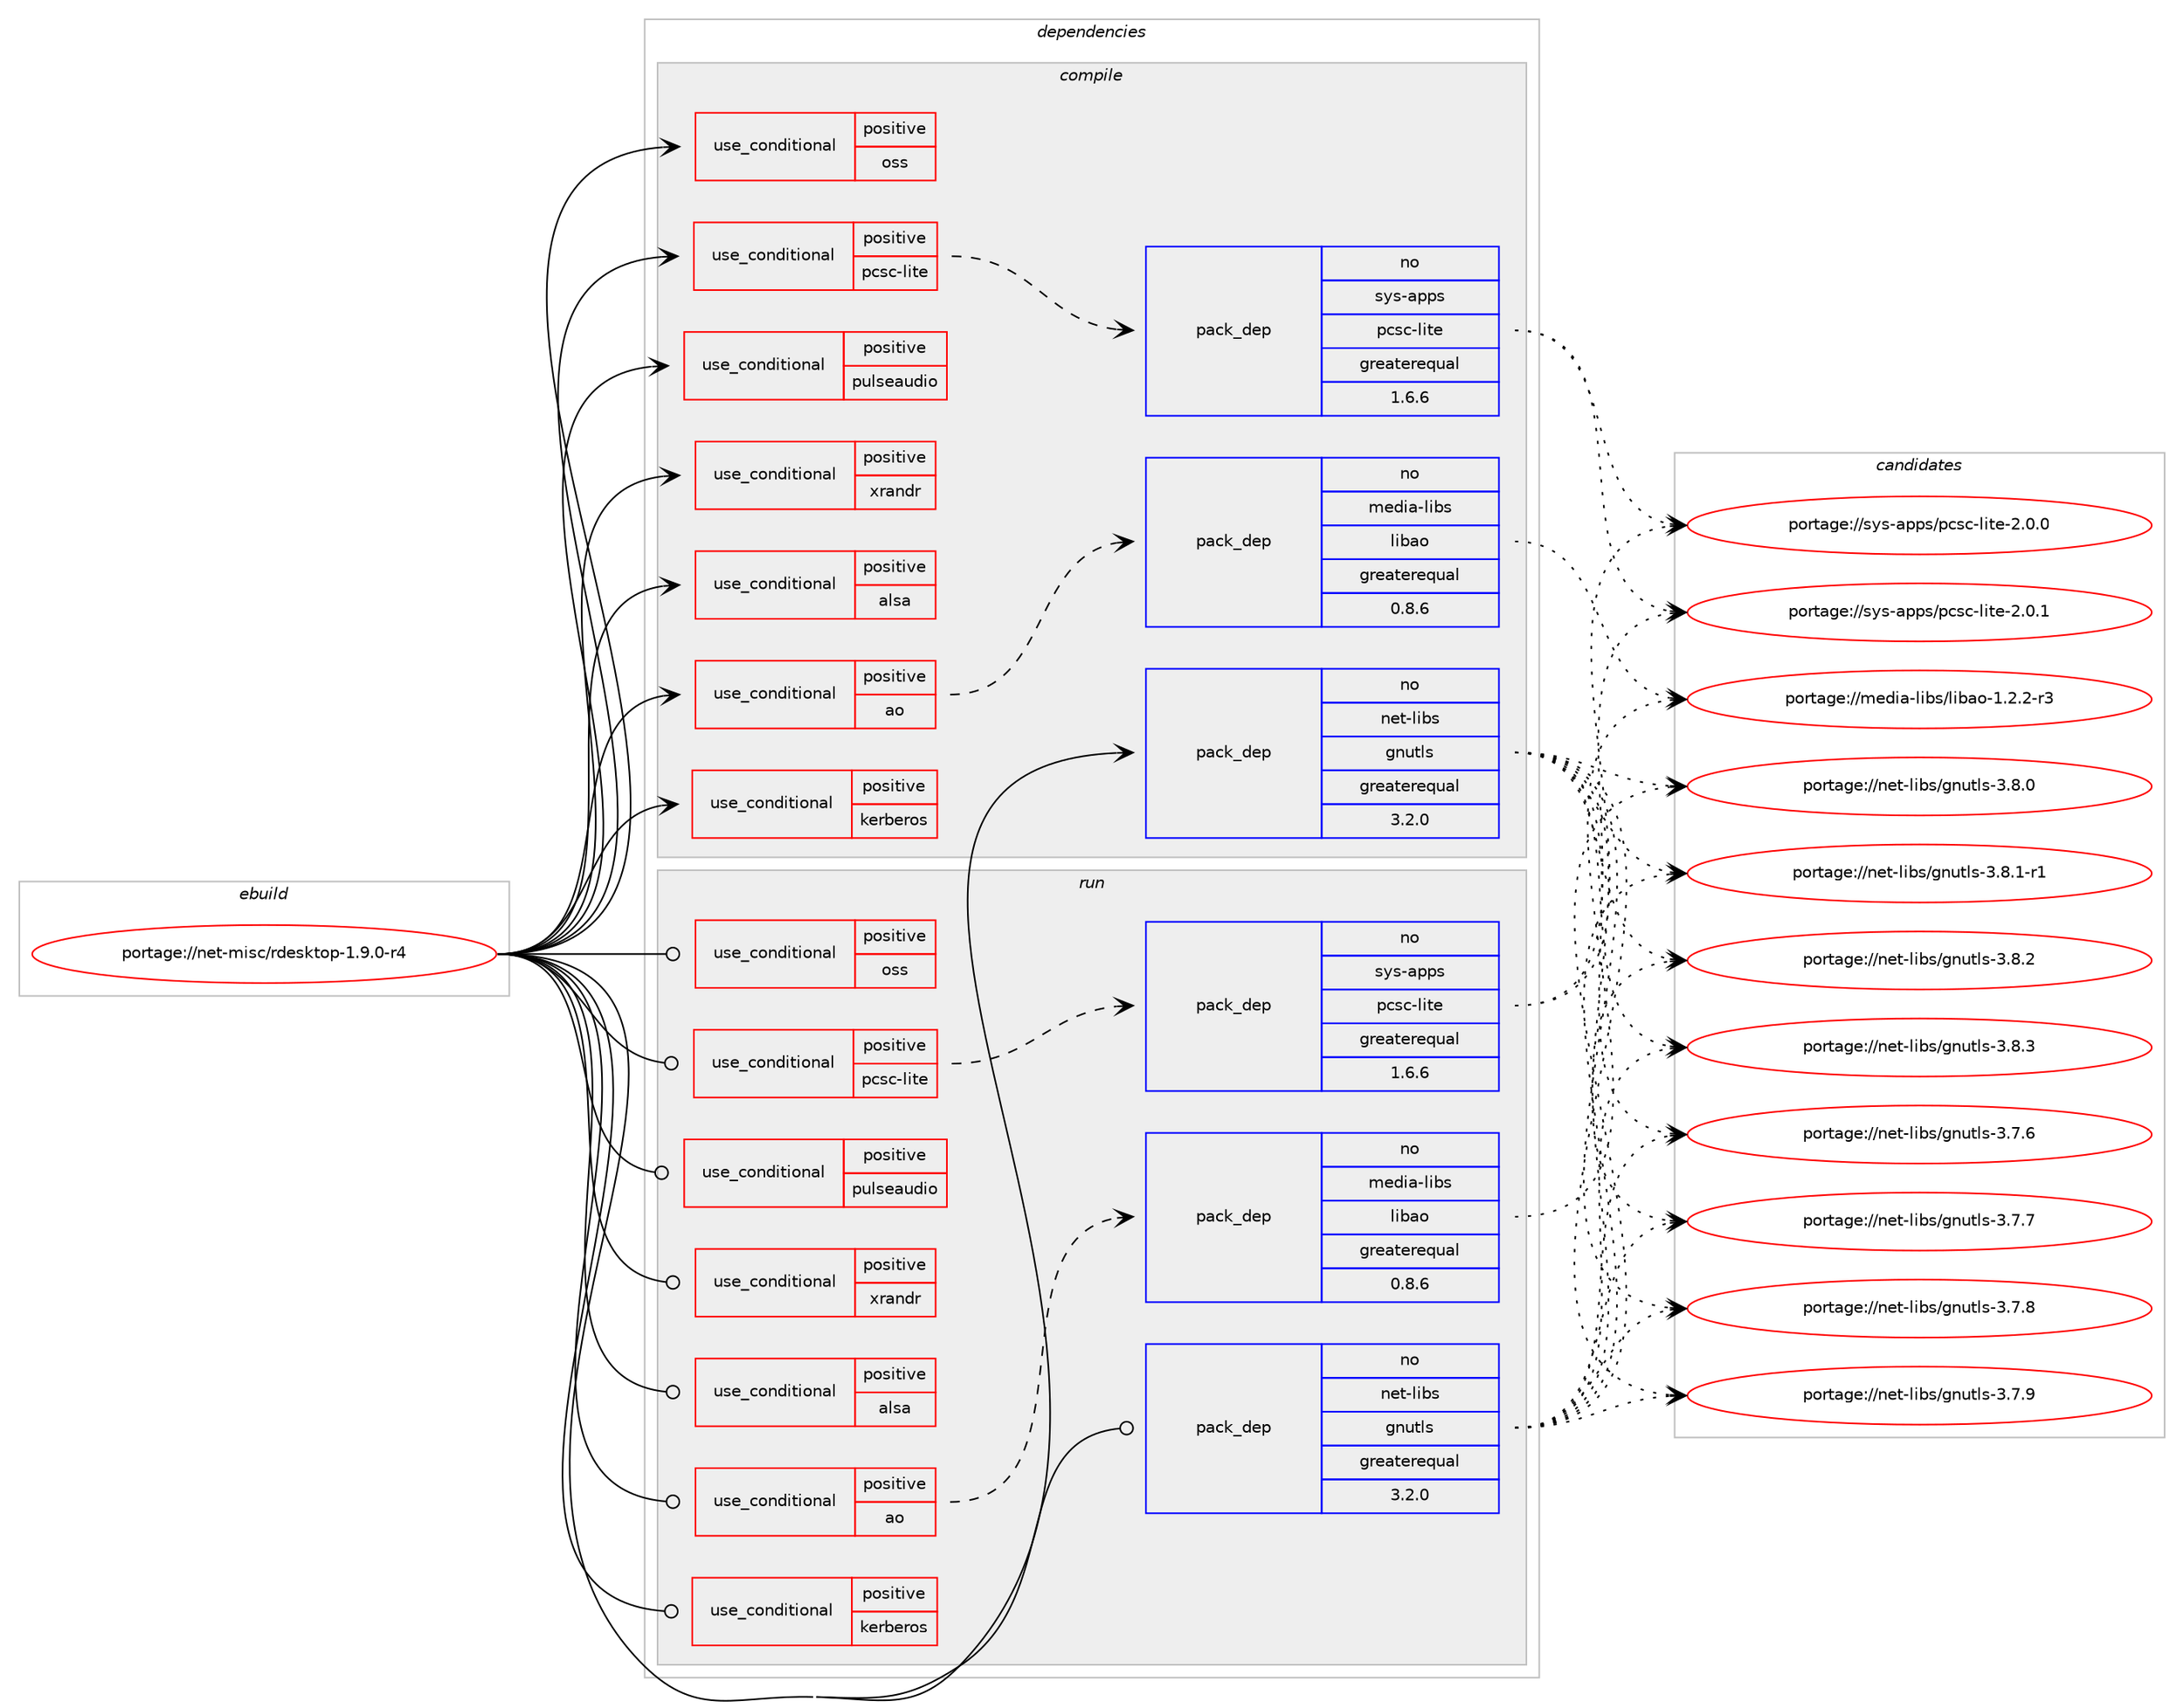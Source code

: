 digraph prolog {

# *************
# Graph options
# *************

newrank=true;
concentrate=true;
compound=true;
graph [rankdir=LR,fontname=Helvetica,fontsize=10,ranksep=1.5];#, ranksep=2.5, nodesep=0.2];
edge  [arrowhead=vee];
node  [fontname=Helvetica,fontsize=10];

# **********
# The ebuild
# **********

subgraph cluster_leftcol {
color=gray;
rank=same;
label=<<i>ebuild</i>>;
id [label="portage://net-misc/rdesktop-1.9.0-r4", color=red, width=4, href="../net-misc/rdesktop-1.9.0-r4.svg"];
}

# ****************
# The dependencies
# ****************

subgraph cluster_midcol {
color=gray;
label=<<i>dependencies</i>>;
subgraph cluster_compile {
fillcolor="#eeeeee";
style=filled;
label=<<i>compile</i>>;
subgraph cond6532 {
dependency9684 [label=<<TABLE BORDER="0" CELLBORDER="1" CELLSPACING="0" CELLPADDING="4"><TR><TD ROWSPAN="3" CELLPADDING="10">use_conditional</TD></TR><TR><TD>positive</TD></TR><TR><TD>alsa</TD></TR></TABLE>>, shape=none, color=red];
# *** BEGIN UNKNOWN DEPENDENCY TYPE (TODO) ***
# dependency9684 -> package_dependency(portage://net-misc/rdesktop-1.9.0-r4,install,no,media-libs,alsa-lib,none,[,,],[],[])
# *** END UNKNOWN DEPENDENCY TYPE (TODO) ***

# *** BEGIN UNKNOWN DEPENDENCY TYPE (TODO) ***
# dependency9684 -> package_dependency(portage://net-misc/rdesktop-1.9.0-r4,install,no,media-libs,libsamplerate,none,[,,],[],[])
# *** END UNKNOWN DEPENDENCY TYPE (TODO) ***

}
id:e -> dependency9684:w [weight=20,style="solid",arrowhead="vee"];
subgraph cond6533 {
dependency9685 [label=<<TABLE BORDER="0" CELLBORDER="1" CELLSPACING="0" CELLPADDING="4"><TR><TD ROWSPAN="3" CELLPADDING="10">use_conditional</TD></TR><TR><TD>positive</TD></TR><TR><TD>ao</TD></TR></TABLE>>, shape=none, color=red];
subgraph pack3072 {
dependency9686 [label=<<TABLE BORDER="0" CELLBORDER="1" CELLSPACING="0" CELLPADDING="4" WIDTH="220"><TR><TD ROWSPAN="6" CELLPADDING="30">pack_dep</TD></TR><TR><TD WIDTH="110">no</TD></TR><TR><TD>media-libs</TD></TR><TR><TD>libao</TD></TR><TR><TD>greaterequal</TD></TR><TR><TD>0.8.6</TD></TR></TABLE>>, shape=none, color=blue];
}
dependency9685:e -> dependency9686:w [weight=20,style="dashed",arrowhead="vee"];
# *** BEGIN UNKNOWN DEPENDENCY TYPE (TODO) ***
# dependency9685 -> package_dependency(portage://net-misc/rdesktop-1.9.0-r4,install,no,media-libs,libsamplerate,none,[,,],[],[])
# *** END UNKNOWN DEPENDENCY TYPE (TODO) ***

}
id:e -> dependency9685:w [weight=20,style="solid",arrowhead="vee"];
subgraph cond6534 {
dependency9687 [label=<<TABLE BORDER="0" CELLBORDER="1" CELLSPACING="0" CELLPADDING="4"><TR><TD ROWSPAN="3" CELLPADDING="10">use_conditional</TD></TR><TR><TD>positive</TD></TR><TR><TD>kerberos</TD></TR></TABLE>>, shape=none, color=red];
# *** BEGIN UNKNOWN DEPENDENCY TYPE (TODO) ***
# dependency9687 -> package_dependency(portage://net-misc/rdesktop-1.9.0-r4,install,no,virtual,krb5,none,[,,],[],[])
# *** END UNKNOWN DEPENDENCY TYPE (TODO) ***

}
id:e -> dependency9687:w [weight=20,style="solid",arrowhead="vee"];
subgraph cond6535 {
dependency9688 [label=<<TABLE BORDER="0" CELLBORDER="1" CELLSPACING="0" CELLPADDING="4"><TR><TD ROWSPAN="3" CELLPADDING="10">use_conditional</TD></TR><TR><TD>positive</TD></TR><TR><TD>oss</TD></TR></TABLE>>, shape=none, color=red];
# *** BEGIN UNKNOWN DEPENDENCY TYPE (TODO) ***
# dependency9688 -> package_dependency(portage://net-misc/rdesktop-1.9.0-r4,install,no,media-libs,libsamplerate,none,[,,],[],[])
# *** END UNKNOWN DEPENDENCY TYPE (TODO) ***

}
id:e -> dependency9688:w [weight=20,style="solid",arrowhead="vee"];
subgraph cond6536 {
dependency9689 [label=<<TABLE BORDER="0" CELLBORDER="1" CELLSPACING="0" CELLPADDING="4"><TR><TD ROWSPAN="3" CELLPADDING="10">use_conditional</TD></TR><TR><TD>positive</TD></TR><TR><TD>pcsc-lite</TD></TR></TABLE>>, shape=none, color=red];
subgraph pack3073 {
dependency9690 [label=<<TABLE BORDER="0" CELLBORDER="1" CELLSPACING="0" CELLPADDING="4" WIDTH="220"><TR><TD ROWSPAN="6" CELLPADDING="30">pack_dep</TD></TR><TR><TD WIDTH="110">no</TD></TR><TR><TD>sys-apps</TD></TR><TR><TD>pcsc-lite</TD></TR><TR><TD>greaterequal</TD></TR><TR><TD>1.6.6</TD></TR></TABLE>>, shape=none, color=blue];
}
dependency9689:e -> dependency9690:w [weight=20,style="dashed",arrowhead="vee"];
}
id:e -> dependency9689:w [weight=20,style="solid",arrowhead="vee"];
subgraph cond6537 {
dependency9691 [label=<<TABLE BORDER="0" CELLBORDER="1" CELLSPACING="0" CELLPADDING="4"><TR><TD ROWSPAN="3" CELLPADDING="10">use_conditional</TD></TR><TR><TD>positive</TD></TR><TR><TD>pulseaudio</TD></TR></TABLE>>, shape=none, color=red];
# *** BEGIN UNKNOWN DEPENDENCY TYPE (TODO) ***
# dependency9691 -> package_dependency(portage://net-misc/rdesktop-1.9.0-r4,install,no,media-libs,libpulse,none,[,,],[],[])
# *** END UNKNOWN DEPENDENCY TYPE (TODO) ***

# *** BEGIN UNKNOWN DEPENDENCY TYPE (TODO) ***
# dependency9691 -> package_dependency(portage://net-misc/rdesktop-1.9.0-r4,install,no,media-libs,libsamplerate,none,[,,],[],[])
# *** END UNKNOWN DEPENDENCY TYPE (TODO) ***

}
id:e -> dependency9691:w [weight=20,style="solid",arrowhead="vee"];
subgraph cond6538 {
dependency9692 [label=<<TABLE BORDER="0" CELLBORDER="1" CELLSPACING="0" CELLPADDING="4"><TR><TD ROWSPAN="3" CELLPADDING="10">use_conditional</TD></TR><TR><TD>positive</TD></TR><TR><TD>xrandr</TD></TR></TABLE>>, shape=none, color=red];
# *** BEGIN UNKNOWN DEPENDENCY TYPE (TODO) ***
# dependency9692 -> package_dependency(portage://net-misc/rdesktop-1.9.0-r4,install,no,x11-libs,libXrandr,none,[,,],[],[])
# *** END UNKNOWN DEPENDENCY TYPE (TODO) ***

}
id:e -> dependency9692:w [weight=20,style="solid",arrowhead="vee"];
# *** BEGIN UNKNOWN DEPENDENCY TYPE (TODO) ***
# id -> package_dependency(portage://net-misc/rdesktop-1.9.0-r4,install,no,dev-libs,nettle,none,[,,],[slot(0),equal],[])
# *** END UNKNOWN DEPENDENCY TYPE (TODO) ***

subgraph pack3074 {
dependency9693 [label=<<TABLE BORDER="0" CELLBORDER="1" CELLSPACING="0" CELLPADDING="4" WIDTH="220"><TR><TD ROWSPAN="6" CELLPADDING="30">pack_dep</TD></TR><TR><TD WIDTH="110">no</TD></TR><TR><TD>net-libs</TD></TR><TR><TD>gnutls</TD></TR><TR><TD>greaterequal</TD></TR><TR><TD>3.2.0</TD></TR></TABLE>>, shape=none, color=blue];
}
id:e -> dependency9693:w [weight=20,style="solid",arrowhead="vee"];
# *** BEGIN UNKNOWN DEPENDENCY TYPE (TODO) ***
# id -> package_dependency(portage://net-misc/rdesktop-1.9.0-r4,install,no,x11-libs,libX11,none,[,,],[],[])
# *** END UNKNOWN DEPENDENCY TYPE (TODO) ***

# *** BEGIN UNKNOWN DEPENDENCY TYPE (TODO) ***
# id -> package_dependency(portage://net-misc/rdesktop-1.9.0-r4,install,no,x11-libs,libXau,none,[,,],[],[])
# *** END UNKNOWN DEPENDENCY TYPE (TODO) ***

# *** BEGIN UNKNOWN DEPENDENCY TYPE (TODO) ***
# id -> package_dependency(portage://net-misc/rdesktop-1.9.0-r4,install,no,x11-libs,libXcursor,none,[,,],[],[])
# *** END UNKNOWN DEPENDENCY TYPE (TODO) ***

# *** BEGIN UNKNOWN DEPENDENCY TYPE (TODO) ***
# id -> package_dependency(portage://net-misc/rdesktop-1.9.0-r4,install,no,x11-libs,libXdmcp,none,[,,],[],[])
# *** END UNKNOWN DEPENDENCY TYPE (TODO) ***

# *** BEGIN UNKNOWN DEPENDENCY TYPE (TODO) ***
# id -> package_dependency(portage://net-misc/rdesktop-1.9.0-r4,install,no,x11-libs,libXext,none,[,,],[],[])
# *** END UNKNOWN DEPENDENCY TYPE (TODO) ***

# *** BEGIN UNKNOWN DEPENDENCY TYPE (TODO) ***
# id -> package_dependency(portage://net-misc/rdesktop-1.9.0-r4,install,no,x11-libs,libXt,none,[,,],[],[])
# *** END UNKNOWN DEPENDENCY TYPE (TODO) ***

}
subgraph cluster_compileandrun {
fillcolor="#eeeeee";
style=filled;
label=<<i>compile and run</i>>;
}
subgraph cluster_run {
fillcolor="#eeeeee";
style=filled;
label=<<i>run</i>>;
subgraph cond6539 {
dependency9694 [label=<<TABLE BORDER="0" CELLBORDER="1" CELLSPACING="0" CELLPADDING="4"><TR><TD ROWSPAN="3" CELLPADDING="10">use_conditional</TD></TR><TR><TD>positive</TD></TR><TR><TD>alsa</TD></TR></TABLE>>, shape=none, color=red];
# *** BEGIN UNKNOWN DEPENDENCY TYPE (TODO) ***
# dependency9694 -> package_dependency(portage://net-misc/rdesktop-1.9.0-r4,run,no,media-libs,alsa-lib,none,[,,],[],[])
# *** END UNKNOWN DEPENDENCY TYPE (TODO) ***

# *** BEGIN UNKNOWN DEPENDENCY TYPE (TODO) ***
# dependency9694 -> package_dependency(portage://net-misc/rdesktop-1.9.0-r4,run,no,media-libs,libsamplerate,none,[,,],[],[])
# *** END UNKNOWN DEPENDENCY TYPE (TODO) ***

}
id:e -> dependency9694:w [weight=20,style="solid",arrowhead="odot"];
subgraph cond6540 {
dependency9695 [label=<<TABLE BORDER="0" CELLBORDER="1" CELLSPACING="0" CELLPADDING="4"><TR><TD ROWSPAN="3" CELLPADDING="10">use_conditional</TD></TR><TR><TD>positive</TD></TR><TR><TD>ao</TD></TR></TABLE>>, shape=none, color=red];
subgraph pack3075 {
dependency9696 [label=<<TABLE BORDER="0" CELLBORDER="1" CELLSPACING="0" CELLPADDING="4" WIDTH="220"><TR><TD ROWSPAN="6" CELLPADDING="30">pack_dep</TD></TR><TR><TD WIDTH="110">no</TD></TR><TR><TD>media-libs</TD></TR><TR><TD>libao</TD></TR><TR><TD>greaterequal</TD></TR><TR><TD>0.8.6</TD></TR></TABLE>>, shape=none, color=blue];
}
dependency9695:e -> dependency9696:w [weight=20,style="dashed",arrowhead="vee"];
# *** BEGIN UNKNOWN DEPENDENCY TYPE (TODO) ***
# dependency9695 -> package_dependency(portage://net-misc/rdesktop-1.9.0-r4,run,no,media-libs,libsamplerate,none,[,,],[],[])
# *** END UNKNOWN DEPENDENCY TYPE (TODO) ***

}
id:e -> dependency9695:w [weight=20,style="solid",arrowhead="odot"];
subgraph cond6541 {
dependency9697 [label=<<TABLE BORDER="0" CELLBORDER="1" CELLSPACING="0" CELLPADDING="4"><TR><TD ROWSPAN="3" CELLPADDING="10">use_conditional</TD></TR><TR><TD>positive</TD></TR><TR><TD>kerberos</TD></TR></TABLE>>, shape=none, color=red];
# *** BEGIN UNKNOWN DEPENDENCY TYPE (TODO) ***
# dependency9697 -> package_dependency(portage://net-misc/rdesktop-1.9.0-r4,run,no,virtual,krb5,none,[,,],[],[])
# *** END UNKNOWN DEPENDENCY TYPE (TODO) ***

}
id:e -> dependency9697:w [weight=20,style="solid",arrowhead="odot"];
subgraph cond6542 {
dependency9698 [label=<<TABLE BORDER="0" CELLBORDER="1" CELLSPACING="0" CELLPADDING="4"><TR><TD ROWSPAN="3" CELLPADDING="10">use_conditional</TD></TR><TR><TD>positive</TD></TR><TR><TD>oss</TD></TR></TABLE>>, shape=none, color=red];
# *** BEGIN UNKNOWN DEPENDENCY TYPE (TODO) ***
# dependency9698 -> package_dependency(portage://net-misc/rdesktop-1.9.0-r4,run,no,media-libs,libsamplerate,none,[,,],[],[])
# *** END UNKNOWN DEPENDENCY TYPE (TODO) ***

}
id:e -> dependency9698:w [weight=20,style="solid",arrowhead="odot"];
subgraph cond6543 {
dependency9699 [label=<<TABLE BORDER="0" CELLBORDER="1" CELLSPACING="0" CELLPADDING="4"><TR><TD ROWSPAN="3" CELLPADDING="10">use_conditional</TD></TR><TR><TD>positive</TD></TR><TR><TD>pcsc-lite</TD></TR></TABLE>>, shape=none, color=red];
subgraph pack3076 {
dependency9700 [label=<<TABLE BORDER="0" CELLBORDER="1" CELLSPACING="0" CELLPADDING="4" WIDTH="220"><TR><TD ROWSPAN="6" CELLPADDING="30">pack_dep</TD></TR><TR><TD WIDTH="110">no</TD></TR><TR><TD>sys-apps</TD></TR><TR><TD>pcsc-lite</TD></TR><TR><TD>greaterequal</TD></TR><TR><TD>1.6.6</TD></TR></TABLE>>, shape=none, color=blue];
}
dependency9699:e -> dependency9700:w [weight=20,style="dashed",arrowhead="vee"];
}
id:e -> dependency9699:w [weight=20,style="solid",arrowhead="odot"];
subgraph cond6544 {
dependency9701 [label=<<TABLE BORDER="0" CELLBORDER="1" CELLSPACING="0" CELLPADDING="4"><TR><TD ROWSPAN="3" CELLPADDING="10">use_conditional</TD></TR><TR><TD>positive</TD></TR><TR><TD>pulseaudio</TD></TR></TABLE>>, shape=none, color=red];
# *** BEGIN UNKNOWN DEPENDENCY TYPE (TODO) ***
# dependency9701 -> package_dependency(portage://net-misc/rdesktop-1.9.0-r4,run,no,media-libs,libpulse,none,[,,],[],[])
# *** END UNKNOWN DEPENDENCY TYPE (TODO) ***

# *** BEGIN UNKNOWN DEPENDENCY TYPE (TODO) ***
# dependency9701 -> package_dependency(portage://net-misc/rdesktop-1.9.0-r4,run,no,media-libs,libsamplerate,none,[,,],[],[])
# *** END UNKNOWN DEPENDENCY TYPE (TODO) ***

}
id:e -> dependency9701:w [weight=20,style="solid",arrowhead="odot"];
subgraph cond6545 {
dependency9702 [label=<<TABLE BORDER="0" CELLBORDER="1" CELLSPACING="0" CELLPADDING="4"><TR><TD ROWSPAN="3" CELLPADDING="10">use_conditional</TD></TR><TR><TD>positive</TD></TR><TR><TD>xrandr</TD></TR></TABLE>>, shape=none, color=red];
# *** BEGIN UNKNOWN DEPENDENCY TYPE (TODO) ***
# dependency9702 -> package_dependency(portage://net-misc/rdesktop-1.9.0-r4,run,no,x11-libs,libXrandr,none,[,,],[],[])
# *** END UNKNOWN DEPENDENCY TYPE (TODO) ***

}
id:e -> dependency9702:w [weight=20,style="solid",arrowhead="odot"];
# *** BEGIN UNKNOWN DEPENDENCY TYPE (TODO) ***
# id -> package_dependency(portage://net-misc/rdesktop-1.9.0-r4,run,no,dev-libs,nettle,none,[,,],[slot(0),equal],[])
# *** END UNKNOWN DEPENDENCY TYPE (TODO) ***

subgraph pack3077 {
dependency9703 [label=<<TABLE BORDER="0" CELLBORDER="1" CELLSPACING="0" CELLPADDING="4" WIDTH="220"><TR><TD ROWSPAN="6" CELLPADDING="30">pack_dep</TD></TR><TR><TD WIDTH="110">no</TD></TR><TR><TD>net-libs</TD></TR><TR><TD>gnutls</TD></TR><TR><TD>greaterequal</TD></TR><TR><TD>3.2.0</TD></TR></TABLE>>, shape=none, color=blue];
}
id:e -> dependency9703:w [weight=20,style="solid",arrowhead="odot"];
# *** BEGIN UNKNOWN DEPENDENCY TYPE (TODO) ***
# id -> package_dependency(portage://net-misc/rdesktop-1.9.0-r4,run,no,x11-libs,libX11,none,[,,],[],[])
# *** END UNKNOWN DEPENDENCY TYPE (TODO) ***

# *** BEGIN UNKNOWN DEPENDENCY TYPE (TODO) ***
# id -> package_dependency(portage://net-misc/rdesktop-1.9.0-r4,run,no,x11-libs,libXau,none,[,,],[],[])
# *** END UNKNOWN DEPENDENCY TYPE (TODO) ***

# *** BEGIN UNKNOWN DEPENDENCY TYPE (TODO) ***
# id -> package_dependency(portage://net-misc/rdesktop-1.9.0-r4,run,no,x11-libs,libXcursor,none,[,,],[],[])
# *** END UNKNOWN DEPENDENCY TYPE (TODO) ***

# *** BEGIN UNKNOWN DEPENDENCY TYPE (TODO) ***
# id -> package_dependency(portage://net-misc/rdesktop-1.9.0-r4,run,no,x11-libs,libXdmcp,none,[,,],[],[])
# *** END UNKNOWN DEPENDENCY TYPE (TODO) ***

# *** BEGIN UNKNOWN DEPENDENCY TYPE (TODO) ***
# id -> package_dependency(portage://net-misc/rdesktop-1.9.0-r4,run,no,x11-libs,libXext,none,[,,],[],[])
# *** END UNKNOWN DEPENDENCY TYPE (TODO) ***

}
}

# **************
# The candidates
# **************

subgraph cluster_choices {
rank=same;
color=gray;
label=<<i>candidates</i>>;

subgraph choice3072 {
color=black;
nodesep=1;
choice1091011001059745108105981154710810598971114549465046504511451 [label="portage://media-libs/libao-1.2.2-r3", color=red, width=4,href="../media-libs/libao-1.2.2-r3.svg"];
dependency9686:e -> choice1091011001059745108105981154710810598971114549465046504511451:w [style=dotted,weight="100"];
}
subgraph choice3073 {
color=black;
nodesep=1;
choice115121115459711211211547112991159945108105116101455046484648 [label="portage://sys-apps/pcsc-lite-2.0.0", color=red, width=4,href="../sys-apps/pcsc-lite-2.0.0.svg"];
choice115121115459711211211547112991159945108105116101455046484649 [label="portage://sys-apps/pcsc-lite-2.0.1", color=red, width=4,href="../sys-apps/pcsc-lite-2.0.1.svg"];
dependency9690:e -> choice115121115459711211211547112991159945108105116101455046484648:w [style=dotted,weight="100"];
dependency9690:e -> choice115121115459711211211547112991159945108105116101455046484649:w [style=dotted,weight="100"];
}
subgraph choice3074 {
color=black;
nodesep=1;
choice110101116451081059811547103110117116108115455146554654 [label="portage://net-libs/gnutls-3.7.6", color=red, width=4,href="../net-libs/gnutls-3.7.6.svg"];
choice110101116451081059811547103110117116108115455146554655 [label="portage://net-libs/gnutls-3.7.7", color=red, width=4,href="../net-libs/gnutls-3.7.7.svg"];
choice110101116451081059811547103110117116108115455146554656 [label="portage://net-libs/gnutls-3.7.8", color=red, width=4,href="../net-libs/gnutls-3.7.8.svg"];
choice110101116451081059811547103110117116108115455146554657 [label="portage://net-libs/gnutls-3.7.9", color=red, width=4,href="../net-libs/gnutls-3.7.9.svg"];
choice110101116451081059811547103110117116108115455146564648 [label="portage://net-libs/gnutls-3.8.0", color=red, width=4,href="../net-libs/gnutls-3.8.0.svg"];
choice1101011164510810598115471031101171161081154551465646494511449 [label="portage://net-libs/gnutls-3.8.1-r1", color=red, width=4,href="../net-libs/gnutls-3.8.1-r1.svg"];
choice110101116451081059811547103110117116108115455146564650 [label="portage://net-libs/gnutls-3.8.2", color=red, width=4,href="../net-libs/gnutls-3.8.2.svg"];
choice110101116451081059811547103110117116108115455146564651 [label="portage://net-libs/gnutls-3.8.3", color=red, width=4,href="../net-libs/gnutls-3.8.3.svg"];
dependency9693:e -> choice110101116451081059811547103110117116108115455146554654:w [style=dotted,weight="100"];
dependency9693:e -> choice110101116451081059811547103110117116108115455146554655:w [style=dotted,weight="100"];
dependency9693:e -> choice110101116451081059811547103110117116108115455146554656:w [style=dotted,weight="100"];
dependency9693:e -> choice110101116451081059811547103110117116108115455146554657:w [style=dotted,weight="100"];
dependency9693:e -> choice110101116451081059811547103110117116108115455146564648:w [style=dotted,weight="100"];
dependency9693:e -> choice1101011164510810598115471031101171161081154551465646494511449:w [style=dotted,weight="100"];
dependency9693:e -> choice110101116451081059811547103110117116108115455146564650:w [style=dotted,weight="100"];
dependency9693:e -> choice110101116451081059811547103110117116108115455146564651:w [style=dotted,weight="100"];
}
subgraph choice3075 {
color=black;
nodesep=1;
choice1091011001059745108105981154710810598971114549465046504511451 [label="portage://media-libs/libao-1.2.2-r3", color=red, width=4,href="../media-libs/libao-1.2.2-r3.svg"];
dependency9696:e -> choice1091011001059745108105981154710810598971114549465046504511451:w [style=dotted,weight="100"];
}
subgraph choice3076 {
color=black;
nodesep=1;
choice115121115459711211211547112991159945108105116101455046484648 [label="portage://sys-apps/pcsc-lite-2.0.0", color=red, width=4,href="../sys-apps/pcsc-lite-2.0.0.svg"];
choice115121115459711211211547112991159945108105116101455046484649 [label="portage://sys-apps/pcsc-lite-2.0.1", color=red, width=4,href="../sys-apps/pcsc-lite-2.0.1.svg"];
dependency9700:e -> choice115121115459711211211547112991159945108105116101455046484648:w [style=dotted,weight="100"];
dependency9700:e -> choice115121115459711211211547112991159945108105116101455046484649:w [style=dotted,weight="100"];
}
subgraph choice3077 {
color=black;
nodesep=1;
choice110101116451081059811547103110117116108115455146554654 [label="portage://net-libs/gnutls-3.7.6", color=red, width=4,href="../net-libs/gnutls-3.7.6.svg"];
choice110101116451081059811547103110117116108115455146554655 [label="portage://net-libs/gnutls-3.7.7", color=red, width=4,href="../net-libs/gnutls-3.7.7.svg"];
choice110101116451081059811547103110117116108115455146554656 [label="portage://net-libs/gnutls-3.7.8", color=red, width=4,href="../net-libs/gnutls-3.7.8.svg"];
choice110101116451081059811547103110117116108115455146554657 [label="portage://net-libs/gnutls-3.7.9", color=red, width=4,href="../net-libs/gnutls-3.7.9.svg"];
choice110101116451081059811547103110117116108115455146564648 [label="portage://net-libs/gnutls-3.8.0", color=red, width=4,href="../net-libs/gnutls-3.8.0.svg"];
choice1101011164510810598115471031101171161081154551465646494511449 [label="portage://net-libs/gnutls-3.8.1-r1", color=red, width=4,href="../net-libs/gnutls-3.8.1-r1.svg"];
choice110101116451081059811547103110117116108115455146564650 [label="portage://net-libs/gnutls-3.8.2", color=red, width=4,href="../net-libs/gnutls-3.8.2.svg"];
choice110101116451081059811547103110117116108115455146564651 [label="portage://net-libs/gnutls-3.8.3", color=red, width=4,href="../net-libs/gnutls-3.8.3.svg"];
dependency9703:e -> choice110101116451081059811547103110117116108115455146554654:w [style=dotted,weight="100"];
dependency9703:e -> choice110101116451081059811547103110117116108115455146554655:w [style=dotted,weight="100"];
dependency9703:e -> choice110101116451081059811547103110117116108115455146554656:w [style=dotted,weight="100"];
dependency9703:e -> choice110101116451081059811547103110117116108115455146554657:w [style=dotted,weight="100"];
dependency9703:e -> choice110101116451081059811547103110117116108115455146564648:w [style=dotted,weight="100"];
dependency9703:e -> choice1101011164510810598115471031101171161081154551465646494511449:w [style=dotted,weight="100"];
dependency9703:e -> choice110101116451081059811547103110117116108115455146564650:w [style=dotted,weight="100"];
dependency9703:e -> choice110101116451081059811547103110117116108115455146564651:w [style=dotted,weight="100"];
}
}

}
